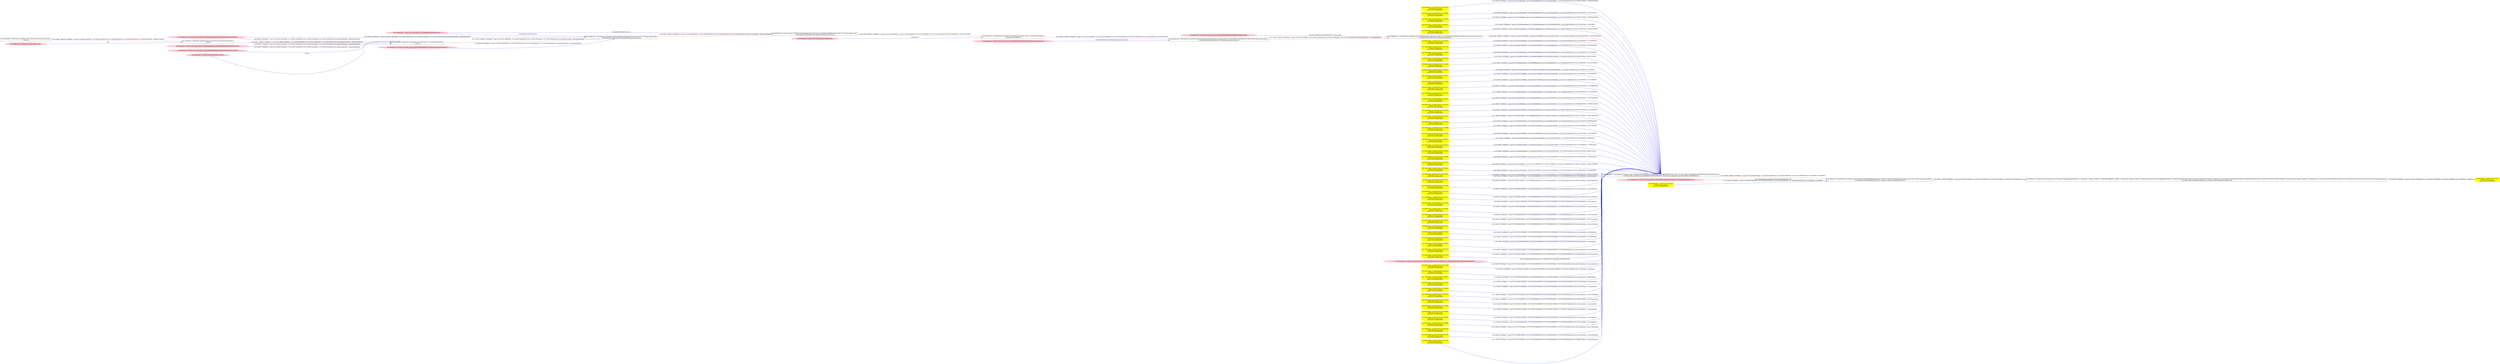 digraph  {
rankdir=LR
"45"[color=yellow,label="id:45 HopCount: -3 srcIP:128.55.12.56:51216\ndstIP:66.45.81.190:80\ntype:SOCK_ESTABLISHED ", shape=box,style=filled];
"35"[color=black,label="id:35 HopCount: -2 pid:2936 proc_starttime:0 cmd:\"C:\Program Files (x86)\Microsoft Office\Office15\WINWORD.EXE\" owner uid:S-1-5-21-231540947-922634896-4161786520-1004 owner group id:null,\n C:/Program Files (x86)/Microsoft Office/Office15/WINWORD.EXE C:/Program Files (x86)/Microsoft Office/Office15/WINWORD.EXE", shape=box,style=solid];
"45" -> "35" [id=128,__obj="READ"color=blue,label="id:128 READ **NORMAL**  seqs:[1557327507580000000, 1557327507582000000] T:[1557327507580000000, 1557327507582000000] relT:[107989651000000, 107989649000000]",style=solid];
"46"[color=yellow,label="id:46 HopCount: -3 srcIP:128.55.12.56:59681\ndstIP:207.97.224.172:80\ntype:SOCK_ESTABLISHED ", shape=box,style=filled];
"46" -> "35" [id=129,__obj="READ"color=blue,label="id:129 READ **NORMAL**  seqs:[1557434355095000000, 1557434355096000000] T:[1557434355095000000, 1557434355096000000] relT:[1142136000000, 1142135000000]",style=solid];
"47"[color=yellow,label="id:47 HopCount: -3 srcIP:128.55.12.56:51214\ndstIP:66.45.81.190:80\ntype:SOCK_ESTABLISHED ", shape=box,style=filled];
"47" -> "35" [id=130,__obj="READ"color=blue,label="id:130 READ **NORMAL**  seqs:[1557327507554000000, 1557327507555000000] T:[1557327507554000000, 1557327507555000000] relT:[107989677000000, 107989676000000]",style=solid];
"48"[color=yellow,label="id:48 HopCount: -3 srcIP:128.55.12.56:60122\ndstIP:204.9.29.189:80\ntype:SOCK_ESTABLISHED ", shape=box,style=filled];
"48" -> "35" [id=131,__obj="READ"color=blue,label="id:131 READ **NORMAL**  seqs:[1557435495082000000, 1557435495093000000] T:[1557435495082000000, 1557435495093000000] relT:[2149000000, 2138000000]",style=solid];
"50"[color=yellow,label="id:50 HopCount: -3 srcIP:128.55.12.56:53277\ndstIP:65.213.146.1:80\ntype:SOCK_ESTABLISHED ", shape=box,style=filled];
"50" -> "35" [id=132,__obj="READ"color=blue,label="id:132 READ **NORMAL**  seqs:[1557340283136000000, 1557340283144000000] T:[1557340283136000000, 1557340283144000000] relT:[95214095000000, 95214087000000]",style=solid];
"40"[color=pink,label="id:40 HopCount: -4 owner uid: owner group id: /Device/HarddiskVolume2/WINDOWS/Explorer.EXE ", shape=oval,style=filled];
"41"[color=black,label="id:41 HopCount: -3 pid:4864 proc_starttime:0 cmd:C:\WINDOWS\Explorer.EXE owner uid:S-1-5-21-231540947-922634896-4161786520-1004 owner group id:null,\n C:/WINDOWS/Explorer.EXE C:/WINDOWS/Explorer.EXE", shape=box,style=solid];
"40" -> "41" [id=133,__obj="FILE_EXEC"color=blue,label="\Device\HarddiskVolume2\WINDOWS\Explorer.EXE",style=solid];
"52"[color=black,label="id:52 HopCount: -5 pid:2568 proc_starttime:0 cmd:winlogon.exe owner uid:S-1-5-18 owner group id:null,\n winlogon.exe winlogon.exe", shape=box,style=solid];
"38"[color=black,label="id:38 HopCount: -4 pid:7304 proc_starttime:0 cmd:C:\Windows\system32\userinit.exe owner uid:S-1-5-21-231540947-922634896-4161786520-1004 owner group id:null,\n C:/Windows/system32/userinit.exe C:/Windows/system32/userinit.exe", shape=box,style=solid];
"52" -> "38" [id=134,__obj="PROC_CREATE"color=red,label="id:134 PROC_CREATE **NORMAL**  seqs:[1557251697613000000, 1557251697613000000] T:[1557251697613000000, 1557251697613000000] relT:[183799618000000, 183799618000000]",style=solid];
"53"[color=pink,label="id:53 HopCount: -5 owner uid: owner group id: /Device/HarddiskVolume2/Windows/system32/userinit.exe ", shape=oval,style=filled];
"53" -> "38" [id=135,__obj="FILE_EXEC"color=blue,label="\Device\HarddiskVolume2\Windows\system32\userinit.exe",style=solid];
"54"[color=black,label="id:54 HopCount: -6 pid:5140 proc_starttime:0 cmd:\SystemRoot\System32\smss.exe 000000cc 00000080 owner uid:S-1-5-18 owner group id:null,\n /SystemRoot/System32/smss.exe /SystemRoot/System32/smss.exe", shape=box,style=solid];
"54" -> "52" [id=136,__obj="PROC_CREATE"color=red,label="id:136 PROC_CREATE **NORMAL**  seqs:[1557251570182000000, 1557251570182000000] T:[1557251570182000000, 1557251570182000000] relT:[183927049000000, 183927049000000]",style=solid];
"55"[color=pink,label="id:55 HopCount: -6 owner uid: owner group id: winlogon.exe ", shape=oval,style=filled];
"55" -> "52" [id=137,__obj="FILE_EXEC"color=blue,label="winlogon.exe",style=solid];
"49"[color=yellow,label="id:49 HopCount: -3 srcIP:128.55.12.56:59679\ndstIP:207.97.224.172:80\ntype:SOCK_ESTABLISHED ", shape=box,style=filled];
"49" -> "35" [id=138,__obj="READ"color=blue,label="id:138 READ **NORMAL**  seqs:[1557434355083000000, 1557434355085000000] T:[1557434355083000000, 1557434355085000000] relT:[1142148000000, 1142146000000]",style=solid];
"57"[color=yellow,label="id:57 HopCount: -3 srcIP:128.55.12.56:57634\ndstIP:12.47.46.55:80\ntype:SOCK_ESTABLISHED ", shape=box,style=filled];
"57" -> "35" [id=139,__obj="READ"color=blue,label="id:139 READ **NORMAL**  seqs:[1557425386769000000, 1557425499542000000] T:[1557425386769000000, 1557425499542000000] relT:[10110462000000, 9997689000000]",style=solid];
"51"[color=yellow,label="id:51 HopCount: -3 srcIP:128.55.12.56:59519\ndstIP:38.102.144.80:80\ntype:SOCK_ESTABLISHED ", shape=box,style=filled];
"51" -> "35" [id=140,__obj="READ"color=blue,label="id:140 READ **NORMAL**  seqs:[1557433375465000000, 1557433375466000000] T:[1557433375465000000, 1557433375466000000] relT:[2121766000000, 2121765000000]",style=solid];
"58"[color=yellow,label="id:58 HopCount: -3 srcIP:128.55.12.56:60033\ndstIP:212.25.232.48:80\ntype:SOCK_ESTABLISHED ", shape=box,style=filled];
"58" -> "35" [id=141,__obj="READ"color=blue,label="id:141 READ **NORMAL**  seqs:[1557435090411000000, 1557435090414000000] T:[1557435090411000000, 1557435090414000000] relT:[406820000000, 406817000000]",style=solid];
"59"[color=yellow,label="id:59 HopCount: -3 srcIP:128.55.12.56:57638\ndstIP:216.49.88.12:80\ntype:SOCK_ESTABLISHED ", shape=box,style=filled];
"59" -> "35" [id=142,__obj="READ"color=blue,label="id:142 READ **NORMAL**  seqs:[1557425386883000000, 1557425386884000000] T:[1557425386883000000, 1557425386884000000] relT:[10110348000000, 10110347000000]",style=solid];
"60"[color=yellow,label="id:60 HopCount: -3 srcIP:128.55.12.56:60123\ndstIP:204.9.29.189:80\ntype:SOCK_ESTABLISHED ", shape=box,style=filled];
"60" -> "35" [id=143,__obj="READ"color=blue,label="id:143 READ **NORMAL**  seqs:[1557435495109000000, 1557435495110000000] T:[1557435495109000000, 1557435495110000000] relT:[2122000000, 2121000000]",style=solid];
"61"[color=yellow,label="id:61 HopCount: -3 srcIP:128.55.12.56:59517\ndstIP:74.53.127.208:80\ntype:SOCK_ESTABLISHED ", shape=box,style=filled];
"61" -> "35" [id=144,__obj="READ"color=blue,label="id:144 READ **NORMAL**  seqs:[1557433375326000000, 1557433529542000000] T:[1557433375326000000, 1557433529542000000] relT:[2121905000000, 1967689000000]",style=solid];
"62"[color=yellow,label="id:62 HopCount: -3 srcIP:128.55.12.56:59520\ndstIP:38.102.144.80:80\ntype:SOCK_ESTABLISHED ", shape=box,style=filled];
"62" -> "35" [id=145,__obj="READ"color=blue,label="id:145 READ **NORMAL**  seqs:[1557433375475000000, 1557433375477000000] T:[1557433375475000000, 1557433375477000000] relT:[2121756000000, 2121754000000]",style=solid];
"63"[color=yellow,label="id:63 HopCount: -3 srcIP:128.55.12.56:51271\ndstIP:198.173.255.77:80\ntype:SOCK_ESTABLISHED ", shape=box,style=filled];
"63" -> "35" [id=146,__obj="READ"color=blue,label="id:146 READ **NORMAL**  seqs:[1557327569579000000, 1557327709542000000] T:[1557327569579000000, 1557327709542000000] relT:[107927652000000, 107787689000000]",style=solid];
"65"[color=yellow,label="id:65 HopCount: -3 srcIP:128.55.12.56:57639\ndstIP:216.49.88.12:80\ntype:SOCK_ESTABLISHED ", shape=box,style=filled];
"65" -> "35" [id=147,__obj="READ"color=blue,label="id:147 READ **NORMAL**  seqs:[1557425386887000000, 1557425386891000000] T:[1557425386887000000, 1557425386891000000] relT:[10110344000000, 10110340000000]",style=solid];
"56"[color=black,label="id:56 HopCount: -7 pid:344 proc_starttime:0 cmd:\SystemRoot\System32\smss.exe owner uid:S-1-5-18 owner group id:null,\n /SystemRoot/System32/smss.exe /SystemRoot/System32/smss.exe", shape=box,style=solid];
"56" -> "54" [id=148,__obj="PROC_CREATE"color=red,label="id:148 PROC_CREATE **NORMAL**  seqs:[1557251569950000000, 1557251569950000000] T:[1557251569950000000, 1557251569950000000] relT:[183927281000000, 183927281000000]",style=solid];
"67"[color=pink,label="id:67 HopCount: -7 owner uid: owner group id: /SystemRoot/System32/smss.exe ", shape=oval,style=filled];
"67" -> "54" [id=149,__obj="FILE_EXEC"color=blue,label="\SystemRoot\System32\smss.exe",style=solid];
"25"[color=yellow,label="id:25 HopCount: -3 srcIP:128.55.12.56:51217\ndstIP:194.65.3.180:80\ntype:SOCK_ESTABLISHED ", shape=box,style=filled];
"25" -> "35" [id=150,__obj="READ"color=blue,label="id:150 READ **NORMAL**  seqs:[1557327507607000000, 1557327599543000000] T:[1557327507607000000, 1557327599543000000] relT:[107989624000000, 107897688000000]",style=solid];
"68"[color=black,label="id:68 HopCount: -8 pid:4 proc_starttime:0 cmd: owner uid:S-1-5-18 owner group id:null,\n null null", shape=box,style=solid];
"68" -> "56" [id=151,__obj="PROC_CREATE"color=red,label="id:151 PROC_CREATE **NORMAL**  seqs:[1557250833786000000, 1557250833786000000] T:[1557250833786000000, 1557250833786000000] relT:[184663445000000, 184663445000000]",style=solid];
"69"[color=yellow,label="id:69 HopCount: -3 srcIP:128.55.12.56:51215\ndstIP:66.45.81.190:80\ntype:SOCK_ESTABLISHED ", shape=box,style=filled];
"69" -> "35" [id=152,__obj="READ"color=blue,label="id:152 READ **NORMAL**  seqs:[1557327507566000000, 1557327507566000000] T:[1557327507566000000, 1557327507566000000] relT:[107989665000000, 107989665000000]",style=solid];
"70"[color=pink,label="id:70 HopCount: -8 owner uid: owner group id: /Device/HarddiskVolume2/Windows/System32/ntdll.dll ", shape=oval,style=filled];
"70" -> "56" [id=153,__obj="READ"color=blue,label="id:153 READ **NORMAL**  seqs:[1557250833786000000, 1557250833786000000] T:[1557250833786000000, 1557250833786000000] relT:[184663445000000, 184663445000000]",style=solid];
"67" -> "56" [id=154,__obj="FILE_EXEC"color=blue,label="\SystemRoot\System32\smss.exe",style=solid];
"71"[color=yellow,label="id:71 HopCount: -3 srcIP:128.55.12.56:53276\ndstIP:65.213.146.1:80\ntype:SOCK_ESTABLISHED ", shape=box,style=filled];
"71" -> "35" [id=155,__obj="READ"color=blue,label="id:155 READ **NORMAL**  seqs:[1557340283129000000, 1557340283129000000] T:[1557340283129000000, 1557340283129000000] relT:[95214102000000, 95214102000000]",style=solid];
"72"[color=pink,label="id:72 HopCount: -8 owner uid: owner group id: /Device/HarddiskVolume2/Windows/System32/smss.exe ", shape=oval,style=filled];
"72" -> "56" [id=156,__obj="READ"color=blue,label="id:156 READ **NORMAL**  seqs:[1557250833786000000, 1557250833786000000] T:[1557250833786000000, 1557250833786000000] relT:[184663445000000, 184663445000000]",style=solid];
"73"[color=yellow,label="id:73 HopCount: -3 srcIP:128.55.12.56:51872\ndstIP:206.16.198.100:80\ntype:SOCK_ESTABLISHED ", shape=box,style=filled];
"73" -> "35" [id=157,__obj="READ"color=blue,label="id:157 READ **NORMAL**  seqs:[1557329623052000000, 1557329689543000000] T:[1557329623052000000, 1557329689543000000] relT:[105874179000000, 105807688000000]",style=solid];
"64"[color=yellow,label="id:64 HopCount: -3 srcIP:128.55.12.56:57636\ndstIP:216.49.88.12:80\ntype:SOCK_ESTABLISHED ", shape=box,style=filled];
"64" -> "35" [id=158,__obj="READ"color=blue,label="id:158 READ **NORMAL**  seqs:[1557425386855000000, 1557425499542000000] T:[1557425386855000000, 1557425499542000000] relT:[10110376000000, 9997689000000]",style=solid];
"74"[color=yellow,label="id:74 HopCount: -3 srcIP:128.55.12.56:59684\ndstIP:207.97.224.172:80\ntype:SOCK_ESTABLISHED ", shape=box,style=filled];
"74" -> "35" [id=159,__obj="READ"color=blue,label="id:159 READ **NORMAL**  seqs:[1557434358124000000, 1557434358124000000] T:[1557434358124000000, 1557434358124000000] relT:[1139107000000, 1139107000000]",style=solid];
"75"[color=yellow,label="id:75 HopCount: -3 srcIP:128.55.12.56:59678\ndstIP:207.97.224.172:80\ntype:SOCK_ESTABLISHED ", shape=box,style=filled];
"75" -> "35" [id=160,__obj="READ"color=blue,label="id:160 READ **NORMAL**  seqs:[1557434355076000000, 1557434355078000000] T:[1557434355076000000, 1557434355078000000] relT:[1142155000000, 1142153000000]",style=solid];
"66"[color=yellow,label="id:66 HopCount: -3 srcIP:128.55.12.56:60125\ndstIP:204.9.29.189:80\ntype:SOCK_ESTABLISHED ", shape=box,style=filled];
"66" -> "35" [id=161,__obj="READ"color=blue,label="id:161 READ **NORMAL**  seqs:[1557435495128000000, 1557435495133000000] T:[1557435495128000000, 1557435495133000000] relT:[2103000000, 2098000000]",style=solid];
"77"[color=yellow,label="id:77 HopCount: -3 srcIP:128.55.12.56:59675\ndstIP:128.11.100.130:80\ntype:SOCK_ESTABLISHED ", shape=box,style=filled];
"77" -> "35" [id=162,__obj="READ"color=blue,label="id:162 READ **NORMAL**  seqs:[1557434355007000000, 1557434519542000000] T:[1557434355007000000, 1557434519542000000] relT:[1142224000000, 977689000000]",style=solid];
"78"[color=yellow,label="id:78 HopCount: -3 srcIP:128.55.12.56:60034\ndstIP:141.109.221.50:80\ntype:SOCK_ESTABLISHED ", shape=box,style=filled];
"78" -> "35" [id=163,__obj="READ"color=blue,label="id:163 READ **NORMAL**  seqs:[1557435090486000000, 1557435090540000000] T:[1557435090486000000, 1557435090540000000] relT:[406745000000, 406691000000]",style=solid];
"79"[color=yellow,label="id:79 HopCount: -3 srcIP:128.55.12.56:59686\ndstIP:207.97.224.172:80\ntype:SOCK_ESTABLISHED ", shape=box,style=filled];
"79" -> "35" [id=164,__obj="READ"color=blue,label="id:164 READ **NORMAL**  seqs:[1557434358138000000, 1557434358141000000] T:[1557434358138000000, 1557434358141000000] relT:[1139093000000, 1139090000000]",style=solid];
"0"[color=black,label="id:0 HopCount: 0 pid:1984 proc_starttime:0 cmd:\"C:\Program Files\mozilla\firefox\firefox.exe\" -osint -url \"http://www.lillianvernon.com/home.jsp\" owner uid:null owner group id:null,\n C:/Program Files/mozilla/firefox/firefox.exe C:/Program Files/mozilla/firefox/firefox.exe", shape=box,style=solid];
"1"[color=black,label="id:1 HopCount: 1 pid:6076 proc_starttime:0 cmd:\"C:\Program Files\mozilla\firefox\firefox.exe\" -contentproc --channel=\"1984.0.1707386738\\813066449\" -childID 1 -isForBrowser -intPrefs 5:50|6:-1|28:1000|33:20|34:10|43:128|44:10000|48:0|50:400|51:1|52:0|53:0|58:0|59:120|60:120|133:2|134:1|147:5000|157:0|159:0|170:10000|182:-1|187:128|188:10000|189:0|195:24|196:32768|198:0|199:0|207:5|211:1048576|212:100|213:5000|215:600|217:1|226:1|231:0|241:60000| -boolPrefs 1:0|2:0|4:0|26:1|27:1|30:0|35:1|36:0|37:0|38:0|39:1|40:0|41:1|42:1|45:0|46:0|47:0|49:0|54:1|55:1|56 owner uid:null owner group id:null,\n C:/Program Files/mozilla/firefox/firefox.exe C:/Program Files/mozilla/firefox/firefox.exe", shape=box,style=solid];
"0" -> "1" [id=82,__obj="PROC_CREATE"color=red,label="id:82 PROC_CREATE **NORMAL**  seqs:[1557435497231000000, 1557435497231000000] T:[1557435497231000000, 1557435497231000000] relT:[0, 0]",style=solid];
"2"[color=yellow,label="id:2 HopCount: 2 srcIP:127.0.0.1:60135\ndstIP:127.0.0.1:60134\ntype:SOCK_ESTABLISHED ", shape=box,style=filled];
"1" -> "2" [id=83,__obj="WRITE"color=blue,label="id:83 WRITE **NORMAL**  seqs:[1557435497705000000, 0] T:[1557435497705000000, 1557435497705000000] relT:[-474000000, -474000000]",style=solid];
"80"[color=yellow,label="id:80 HopCount: -3 srcIP:128.55.12.56:52129\ndstIP:84.205.255.152:80\ntype:SOCK_ESTABLISHED ", shape=box,style=filled];
"80" -> "35" [id=84,__obj="READ"color=blue,label="id:84 READ **NORMAL**  seqs:[1557331852214000000, 1557331852215000000] T:[1557331852214000000, 1557331852215000000] relT:[103645017000000, 103645016000000]",style=solid];
"81"[color=yellow,label="id:81 HopCount: -3 srcIP:128.55.12.56:59515\ndstIP:213.195.76.38:80\ntype:SOCK_ESTABLISHED ", shape=box,style=filled];
"81" -> "35" [id=85,__obj="READ"color=blue,label="id:85 READ **NORMAL**  seqs:[1557433375263000000, 1557433375263000000] T:[1557433375263000000, 1557433375263000000] relT:[2121968000000, 2121968000000]",style=solid];
"3"[color=yellow,label="id:3 HopCount: -3 srcIP:128.55.12.56:51220\ndstIP:198.173.255.77:80\ntype:SOCK_ESTABLISHED ", shape=box,style=filled];
"3" -> "35" [id=86,__obj="READ"color=blue,label="id:86 READ **NORMAL**  seqs:[1557327507682000000, 1557327507684000000] T:[1557327507682000000, 1557327507684000000] relT:[107989549000000, 107989547000000]",style=solid];
"5"[color=yellow,label="id:5 HopCount: -3 srcIP:128.55.12.56:59677\ndstIP:207.97.224.172:80\ntype:SOCK_ESTABLISHED ", shape=box,style=filled];
"5" -> "35" [id=87,__obj="READ"color=blue,label="id:87 READ **NORMAL**  seqs:[1557434355067000000, 1557434355069000000] T:[1557434355067000000, 1557434355069000000] relT:[1142164000000, 1142162000000]",style=solid];
"7"[color=black,label="id:7 HopCount: -9 pid:0 proc_starttime:0 cmd: owner uid:S-1-5-18 owner group id:null,\n null null", shape=box,style=solid];
"7" -> "68" [id=88,__obj="PROC_CREATE"color=red,label="id:88 PROC_CREATE **NORMAL**  seqs:[1557250833784000000, 1557250833784000000] T:[1557250833784000000, 1557250833784000000] relT:[184663447000000, 184663447000000]",style=solid];
"8"[color=pink,label="id:8 HopCount: -9 owner uid: owner group id: /Device/HarddiskVolume2/WINDOWS/SYSWOW64/NTDLL.DLL ", shape=oval,style=filled];
"8" -> "68" [id=89,__obj="READ"color=blue,label="id:89 READ **NORMAL**  seqs:[1557250833785000000, 1557250833785000000] T:[1557250833785000000, 1557250833785000000] relT:[184663446000000, 184663446000000]",style=solid];
"76"[color=yellow,label="id:76 HopCount: -3 srcIP:128.55.12.56:52128\ndstIP:84.205.255.152:80\ntype:SOCK_ESTABLISHED ", shape=box,style=filled];
"76" -> "35" [id=90,__obj="READ"color=blue,label="id:90 READ **NORMAL**  seqs:[1557331852114000000, 1557331999542000000] T:[1557331852114000000, 1557331999542000000] relT:[103645117000000, 103497689000000]",style=solid];
"9"[color=pink,label="id:9 HopCount: -9 owner uid: owner group id: /Device/HarddiskVolume2/Windows/System32/vertdll.dll ", shape=oval,style=filled];
"9" -> "68" [id=91,__obj="READ"color=blue,label="id:91 READ **NORMAL**  seqs:[1557250833785000000, 1557250833785000000] T:[1557250833785000000, 1557250833785000000] relT:[184663446000000, 184663446000000]",style=solid];
"10"[color=yellow,label="id:10 HopCount: -3 srcIP:128.55.12.56:57637\ndstIP:216.49.88.12:80\ntype:SOCK_ESTABLISHED ", shape=box,style=filled];
"10" -> "35" [id=92,__obj="READ"color=blue,label="id:92 READ **NORMAL**  seqs:[1557425386878000000, 1557425386878000000] T:[1557425386878000000, 1557425386878000000] relT:[10110353000000, 10110353000000]",style=solid];
"70" -> "68" [id=93,__obj="READ"color=blue,label="id:93 READ **NORMAL**  seqs:[1557250833785000000, 1557250833785000000] T:[1557250833785000000, 1557250833785000000] relT:[184663446000000, 184663446000000]",style=solid];
"11"[color=yellow,label="id:11 HopCount: -3 srcIP:128.55.12.56:53275\ndstIP:63.240.213.214:80\ntype:SOCK_ESTABLISHED ", shape=box,style=filled];
"11" -> "35" [id=94,__obj="READ"color=blue,label="id:94 READ **NORMAL**  seqs:[1557340283053000000, 1557340283059000000] T:[1557340283053000000, 1557340283059000000] relT:[95214178000000, 95214172000000]",style=solid];
"12"[color=pink,label="id:12 HopCount: -9 owner uid: owner group id: System ", shape=oval,style=filled];
"12" -> "68" [id=95,__obj="FILE_EXEC"color=blue,label="System",style=solid];
"13"[color=yellow,label="id:13 HopCount: -3 srcIP:128.55.12.56:59516\ndstIP:213.195.76.38:80\ntype:SOCK_ESTABLISHED ", shape=box,style=filled];
"13" -> "35" [id=96,__obj="READ"color=blue,label="id:96 READ **NORMAL**  seqs:[1557433375272000000, 1557433375280000000] T:[1557433375272000000, 1557433375280000000] relT:[2121959000000, 2121951000000]",style=solid];
"4"[color=yellow,label="id:4 HopCount: -3 srcIP:128.55.12.56:57635\ndstIP:12.47.46.55:80\ntype:SOCK_ESTABLISHED ", shape=box,style=filled];
"4" -> "35" [id=97,__obj="READ"color=blue,label="id:97 READ **NORMAL**  seqs:[1557425386789000000, 1557425386790000000] T:[1557425386789000000, 1557425386790000000] relT:[10110442000000, 10110441000000]",style=solid];
"15"[color=yellow,label="id:15 HopCount: -3 srcIP:128.55.12.56:57641\ndstIP:207.176.216.10:80\ntype:SOCK_ESTABLISHED ", shape=box,style=filled];
"15" -> "35" [id=98,__obj="READ"color=blue,label="id:98 READ **NORMAL**  seqs:[1557425386938000000, 1557425386939000000] T:[1557425386938000000, 1557425386939000000] relT:[10110293000000, 10110292000000]",style=solid];
"16"[color=yellow,label="id:16 HopCount: -3 srcIP:128.55.12.56:51272\ndstIP:198.173.255.77:80\ntype:SOCK_ESTABLISHED ", shape=box,style=filled];
"16" -> "35" [id=99,__obj="READ"color=blue,label="id:99 READ **NORMAL**  seqs:[1557327569597000000, 1557327569600000000] T:[1557327569597000000, 1557327569600000000] relT:[107927634000000, 107927631000000]",style=solid];
"6"[color=yellow,label="id:6 HopCount: -3 srcIP:128.55.12.56:51873\ndstIP:206.16.198.100:80\ntype:SOCK_ESTABLISHED ", shape=box,style=filled];
"6" -> "35" [id=100,__obj="READ"color=blue,label="id:100 READ **NORMAL**  seqs:[1557329623068000000, 1557329623068000000] T:[1557329623068000000, 1557329623068000000] relT:[105874163000000, 105874163000000]",style=solid];
"18"[color=yellow,label="id:18 HopCount: -3 srcIP:128.55.12.56:59514\ndstIP:213.195.76.38:80\ntype:SOCK_ESTABLISHED ", shape=box,style=filled];
"18" -> "35" [id=101,__obj="READ"color=blue,label="id:101 READ **NORMAL**  seqs:[1557433375236000000, 1557433529542000000] T:[1557433375236000000, 1557433529542000000] relT:[2121995000000, 1967689000000]",style=solid];
"19"[color=yellow,label="id:19 HopCount: -3 srcIP:128.55.12.56:59676\ndstIP:128.11.100.130:80\ntype:SOCK_ESTABLISHED ", shape=box,style=filled];
"19" -> "35" [id=102,__obj="READ"color=blue,label="id:102 READ **NORMAL**  seqs:[1557434355031000000, 1557434355033000000] T:[1557434355031000000, 1557434355033000000] relT:[1142200000000, 1142198000000]",style=solid];
"20"[color=yellow,label="id:20 HopCount: -3 srcIP:128.55.12.56:60032\ndstIP:212.25.232.48:80\ntype:SOCK_ESTABLISHED ", shape=box,style=filled];
"20" -> "35" [id=103,__obj="READ"color=blue,label="id:103 READ **NORMAL**  seqs:[1557435090395000000, 1557435179542000000] T:[1557435090395000000, 1557435179542000000] relT:[406836000000, 317689000000]",style=solid];
"41" -> "35" [id=104,__obj="PROC_CREATE"color=red,label="id:104 PROC_CREATE **NORMAL**  seqs:[1557326554591000000, 1557326554591000000] T:[1557326554591000000, 1557326554591000000] relT:[108942640000000, 108942640000000]",style=solid];
"21"[color=yellow,label="id:21 HopCount: -3 srcIP:128.55.12.56:53274\ndstIP:63.240.213.214:80\ntype:SOCK_ESTABLISHED ", shape=box,style=filled];
"21" -> "35" [id=105,__obj="READ"color=blue,label="id:105 READ **NORMAL**  seqs:[1557340283037000000, 1557340283038000000] T:[1557340283037000000, 1557340283038000000] relT:[95214194000000, 95214193000000]",style=solid];
"22"[color=yellow,label="id:22 HopCount: -3 srcIP:128.55.12.56:51296\ndstIP:198.173.255.77:80\ntype:SOCK_ESTABLISHED ", shape=box,style=filled];
"22" -> "35" [id=106,__obj="READ"color=blue,label="id:106 READ **NORMAL**  seqs:[1557327838901000000, 1557327838903000000] T:[1557327838901000000, 1557327838903000000] relT:[107658330000000, 107658328000000]",style=solid];
"23"[color=pink,label="id:23 HopCount: -3 owner uid: owner group id: /Device/HarddiskVolume2/Program Files (x86)/Microsoft Office/Office15/WINWORD.EXE ", shape=oval,style=filled];
"23" -> "35" [id=107,__obj="FILE_EXEC"color=blue,label="\Device\HarddiskVolume2\Program Files (x86)\Microsoft Office\Office15\WINWORD.EXE",style=solid];
"24"[color=yellow,label="id:24 HopCount: -3 srcIP:128.55.12.56:51194\ndstIP:168.167.134.71:80\ntype:SOCK_ESTABLISHED ", shape=box,style=filled];
"24" -> "35" [id=108,__obj="READ"color=blue,label="id:108 READ **NORMAL**  seqs:[1557327159561000000, 1557327269542000000] T:[1557327159561000000, 1557327269542000000] relT:[108337670000000, 108227689000000]",style=solid];
"26"[color=yellow,label="id:26 HopCount: -3 srcIP:128.55.12.56:60124\ndstIP:204.9.29.189:80\ntype:SOCK_ESTABLISHED ", shape=box,style=filled];
"26" -> "35" [id=109,__obj="READ"color=blue,label="id:109 READ **NORMAL**  seqs:[1557435495122000000, 1557435495122000000] T:[1557435495122000000, 1557435495122000000] relT:[2109000000, 2109000000]",style=solid];
"27"[color=yellow,label="id:27 HopCount: -3 srcIP:128.55.12.56:60035\ndstIP:141.109.221.50:80\ntype:SOCK_ESTABLISHED ", shape=box,style=filled];
"27" -> "35" [id=110,__obj="READ"color=blue,label="id:110 READ **NORMAL**  seqs:[1557435090548000000, 1557435090548000000] T:[1557435090548000000, 1557435090548000000] relT:[406683000000, 406683000000]",style=solid];
"28"[color=yellow,label="id:28 HopCount: -3 srcIP:128.55.12.56:57640\ndstIP:207.176.216.10:80\ntype:SOCK_ESTABLISHED ", shape=box,style=filled];
"28" -> "35" [id=111,__obj="READ"color=blue,label="id:111 READ **NORMAL**  seqs:[1557425386926000000, 1557425499542000000] T:[1557425386926000000, 1557425499542000000] relT:[10110305000000, 9997689000000]",style=solid];
"30"[color=yellow,label="id:30 HopCount: -3 srcIP:128.55.12.56:59518\ndstIP:74.53.127.208:80\ntype:SOCK_ESTABLISHED ", shape=box,style=filled];
"30" -> "35" [id=112,__obj="READ"color=blue,label="id:112 READ **NORMAL**  seqs:[1557433375344000000, 1557433375347000000] T:[1557433375344000000, 1557433375347000000] relT:[2121887000000, 2121884000000]",style=solid];
"14"[color=black,label="id:14 HopCount: -10 pid:0 proc_starttime:0 cmd: owner uid:null owner group id:null,\n null null", shape=box,style=solid];
"14" -> "7" [id=113,__obj="PROC_CREATE"color=red,label="id:113 PROC_CREATE **NORMAL**  seqs:[1557250833784000000, 1557250833784000000] T:[1557250833784000000, 1557250833784000000] relT:[184663447000000, 184663447000000]",style=solid];
"32"[color=pink,label="id:32 HopCount: -10 owner uid: owner group id: Idle ", shape=oval,style=filled];
"32" -> "7" [id=114,__obj="FILE_EXEC"color=blue,label="Idle",style=solid];
"17"[color=yellow,label="id:17 HopCount: -3 srcIP:128.55.12.56:51213\ndstIP:66.45.81.190:80\ntype:SOCK_ESTABLISHED ", shape=box,style=filled];
"17" -> "35" [id=115,__obj="READ"color=blue,label="id:115 READ **NORMAL**  seqs:[1557327507492000000, 1557327507493000000] T:[1557327507492000000, 1557327507493000000] relT:[107989739000000, 107989738000000]",style=solid];
"33"[color=yellow,label="id:33 HopCount: -3 srcIP:128.55.12.56:51219\ndstIP:198.173.255.77:80\ntype:SOCK_ESTABLISHED ", shape=box,style=filled];
"33" -> "35" [id=116,__obj="READ"color=blue,label="id:116 READ **NORMAL**  seqs:[1557327507669000000, 1557327569569000000] T:[1557327507669000000, 1557327569569000000] relT:[107989562000000, 107927662000000]",style=solid];
"34"[color=yellow,label="id:34 HopCount: -3 srcIP:128.55.12.56:59683\ndstIP:207.97.224.172:80\ntype:SOCK_ESTABLISHED ", shape=box,style=filled];
"34" -> "35" [id=117,__obj="READ"color=blue,label="id:117 READ **NORMAL**  seqs:[1557434358115000000, 1557434358115000000] T:[1557434358115000000, 1557434358115000000] relT:[1139116000000, 1139116000000]",style=solid];
"35" -> "0" [id=118,__obj="PROC_CREATE"color=red,label="id:118 PROC_CREATE **NORMAL**  seqs:[1557435495186000000, 1557435495186000000] T:[1557435495186000000, 1557435495186000000] relT:[2045000000, 2045000000]",style=solid];
"36"[color=yellow,label="id:36 HopCount: -3 srcIP:128.55.12.56:59685\ndstIP:207.97.224.172:80\ntype:SOCK_ESTABLISHED ", shape=box,style=filled];
"36" -> "35" [id=119,__obj="READ"color=blue,label="id:119 READ **NORMAL**  seqs:[1557434358131000000, 1557434358132000000] T:[1557434358131000000, 1557434358132000000] relT:[1139100000000, 1139099000000]",style=solid];
"37"[color=pink,label="id:37 HopCount: -2 owner uid: owner group id: /Device/HarddiskVolume2/Program Files/mozilla/firefox/firefox.exe ", shape=oval,style=filled];
"37" -> "0" [id=120,__obj="FILE_EXEC"color=blue,label="\Device\HarddiskVolume2\Program Files\mozilla\firefox\firefox.exe",style=solid];
"38" -> "41" [id=121,__obj="PROC_CREATE"color=red,label="id:121 PROC_CREATE **NORMAL**  seqs:[1557251697743000000, 1557251697743000000] T:[1557251697743000000, 1557251697743000000] relT:[183799488000000, 183799488000000]",style=solid];
"39"[color=yellow,label="id:39 HopCount: -2 srcIP:127.0.0.1:60132\ndstIP:127.0.0.1:60133\ntype:SOCK_ESTABLISHED ", shape=box,style=filled];
"39" -> "0" [id=122,__obj="READ"color=blue,label="id:122 READ **NORMAL**  seqs:[1557435495700000000, 1557435496104000000] T:[1557435495700000000, 1557435496104000000] relT:[1531000000, 1127000000]",style=solid];
"29"[color=yellow,label="id:29 HopCount: -3 srcIP:128.55.12.56:59682\ndstIP:207.97.224.172:80\ntype:SOCK_ESTABLISHED ", shape=box,style=filled];
"29" -> "35" [id=123,__obj="READ"color=blue,label="id:123 READ **NORMAL**  seqs:[1557434358105000000, 1557434358106000000] T:[1557434358105000000, 1557434358106000000] relT:[1139126000000, 1139125000000]",style=solid];
"42"[color=yellow,label="id:42 HopCount: -3 srcIP:128.55.12.56:59680\ndstIP:207.97.224.172:80\ntype:SOCK_ESTABLISHED ", shape=box,style=filled];
"42" -> "35" [id=124,__obj="READ"color=blue,label="id:124 READ **NORMAL**  seqs:[1557434355089000000, 1557434355091000000] T:[1557434355089000000, 1557434355091000000] relT:[1142142000000, 1142140000000]",style=solid];
"31"[color=yellow,label="id:31 HopCount: -3 srcIP:128.55.12.56:51195\ndstIP:168.167.134.71:80\ntype:SOCK_ESTABLISHED ", shape=box,style=filled];
"31" -> "35" [id=125,__obj="READ"color=blue,label="id:125 READ **NORMAL**  seqs:[1557327159731000000, 1557327159733000000] T:[1557327159731000000, 1557327159733000000] relT:[108337500000000, 108337498000000]",style=solid];
"43"[color=yellow,label="id:43 HopCount: -3 srcIP:128.55.12.56:51295\ndstIP:198.173.255.77:80\ntype:SOCK_ESTABLISHED ", shape=box,style=filled];
"43" -> "35" [id=126,__obj="READ"color=blue,label="id:126 READ **NORMAL**  seqs:[1557327838891000000, 1557327929542000000] T:[1557327838891000000, 1557327929542000000] relT:[107658340000000, 107567689000000]",style=solid];
"44"[color=yellow,label="id:44 HopCount: -3 srcIP:128.55.12.56:51218\ndstIP:194.65.3.180:80\ntype:SOCK_ESTABLISHED ", shape=box,style=filled];
"44" -> "35" [id=127,__obj="READ"color=blue,label="id:127 READ **NORMAL**  seqs:[1557327507618000000, 1557327507623000000] T:[1557327507618000000, 1557327507623000000] relT:[107989613000000, 107989608000000]",style=solid];
}